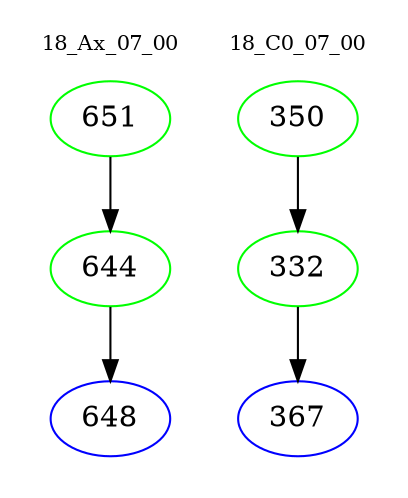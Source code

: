 digraph{
subgraph cluster_0 {
color = white
label = "18_Ax_07_00";
fontsize=10;
T0_651 [label="651", color="green"]
T0_651 -> T0_644 [color="black"]
T0_644 [label="644", color="green"]
T0_644 -> T0_648 [color="black"]
T0_648 [label="648", color="blue"]
}
subgraph cluster_1 {
color = white
label = "18_C0_07_00";
fontsize=10;
T1_350 [label="350", color="green"]
T1_350 -> T1_332 [color="black"]
T1_332 [label="332", color="green"]
T1_332 -> T1_367 [color="black"]
T1_367 [label="367", color="blue"]
}
}
